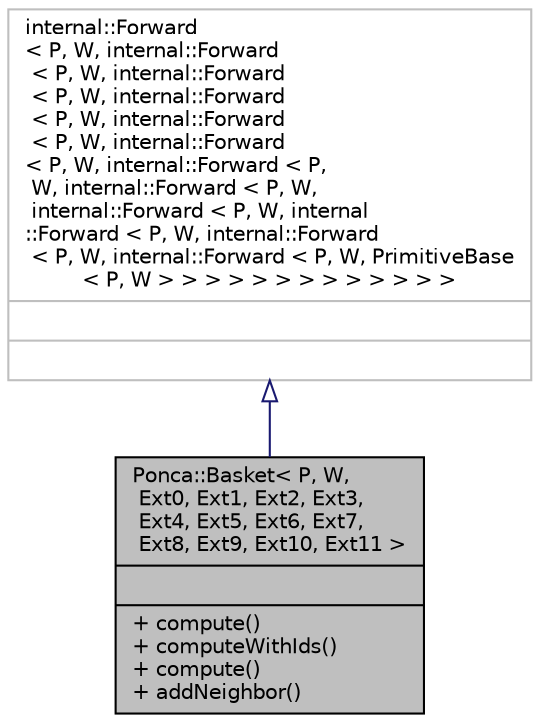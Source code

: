 digraph "Ponca::Basket&lt; P, W, Ext0, Ext1, Ext2, Ext3, Ext4, Ext5, Ext6, Ext7, Ext8, Ext9, Ext10, Ext11 &gt;"
{
 // INTERACTIVE_SVG=YES
 // LATEX_PDF_SIZE
  bgcolor="transparent";
  edge [fontname="Helvetica",fontsize="10",labelfontname="Helvetica",labelfontsize="10"];
  node [fontname="Helvetica",fontsize="10",shape=record];
  Node1 [label="{Ponca::Basket\< P, W,\l Ext0, Ext1, Ext2, Ext3,\l Ext4, Ext5, Ext6, Ext7,\l Ext8, Ext9, Ext10, Ext11 \>\n||+ compute()\l+ computeWithIds()\l+ compute()\l+ addNeighbor()\l}",height=0.2,width=0.4,color="black", fillcolor="grey75", style="filled", fontcolor="black",tooltip="Aggregator class used to declare specialized structures using CRTP."];
  Node2 -> Node1 [dir="back",color="midnightblue",fontsize="10",style="solid",arrowtail="onormal",fontname="Helvetica"];
  Node2 [label="{internal::Forward \l\< P, W, internal::Forward\l \< P, W, internal::Forward\l \< P, W, internal::Forward\l \< P, W, internal::Forward\l \< P, W, internal::Forward \l\< P, W, internal::Forward \< P,\l W, internal::Forward \< P, W,\l internal::Forward \< P, W, internal\l::Forward \< P, W, internal::Forward\l \< P, W, internal::Forward \< P, W, PrimitiveBase\l\< P, W \> \> \> \> \> \> \> \> \> \> \> \> \>\n||}",height=0.2,width=0.4,color="grey75",tooltip=" "];
}
